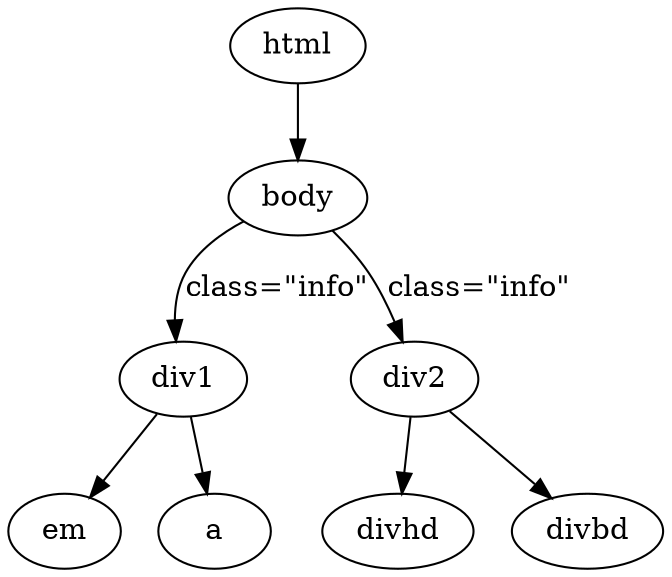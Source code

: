digraph MultipleNodeTree{
    html->body;    
    body->div1[label="class=\"info\""];
    body->div2[label="class=\"info\""];
    div1->em;
    div1->a;
    div2->divhd;
    div2->divbd;
}